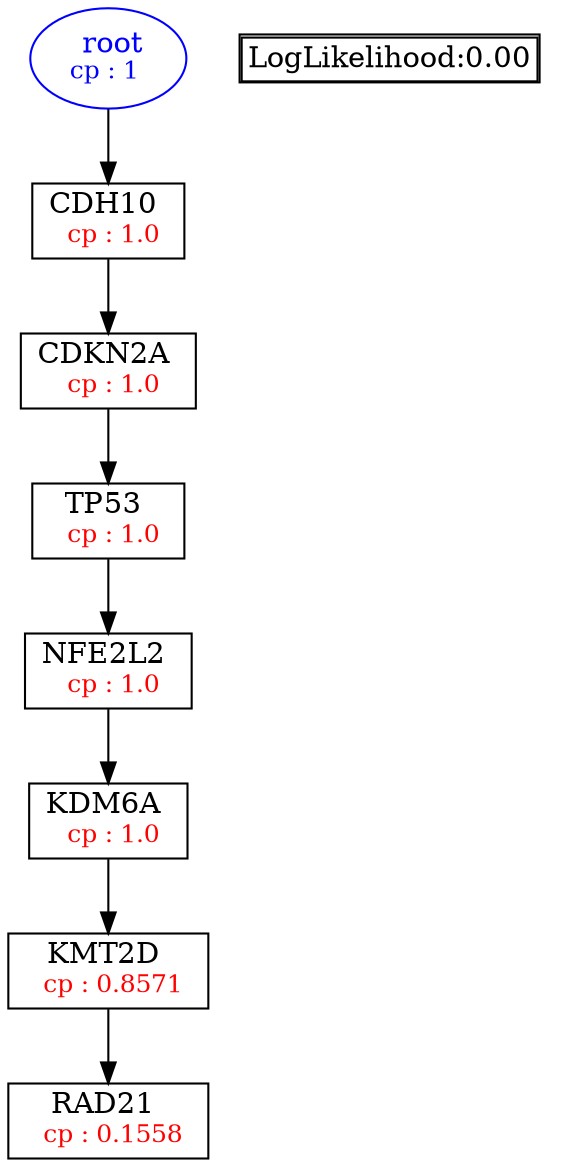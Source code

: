 digraph tree {
    "root" [label=<<font color='Blue'> root</font><br/><font color='Blue' POINT-SIZE='12'>cp : 1 </font>>, shape=oval, color=Blue];
    "S2" [label =<CDH10 <br/> <font color='Red' POINT-SIZE='12'> cp : 1.0 </font>>, shape=box];
    "S7" [label =<CDKN2A <br/> <font color='Red' POINT-SIZE='12'> cp : 1.0 </font>>, shape=box];
    "S5" [label =<TP53 <br/> <font color='Red' POINT-SIZE='12'> cp : 1.0 </font>>, shape=box];
    "S1" [label =<NFE2L2 <br/> <font color='Red' POINT-SIZE='12'> cp : 1.0 </font>>, shape=box];
    "S6" [label =<KDM6A <br/> <font color='Red' POINT-SIZE='12'> cp : 1.0 </font>>, shape=box];
    "S4" [label =<KMT2D <br/> <font color='Red' POINT-SIZE='12'> cp : 0.8571 </font>>, shape=box];
    "S3" [label =<RAD21 <br/> <font color='Red' POINT-SIZE='12'> cp : 0.1558 </font>>, shape=box];
    "root" -> "S2";
    "S2" -> "S7";
    "S7" -> "S5";
    "S5" -> "S1";
    "S1" -> "S6";
    "S6" -> "S4";
    "S4" -> "S3";

    node[shape=plaintext]
    fontsize="10"
    struct1 [label=
    <<TABLE BORDER="1" CELLBORDER="1" CELLSPACING="0" >
    <TR><TD ALIGN="LEFT">LogLikelihood:0.00</TD></TR>
    </TABLE>>];

}
